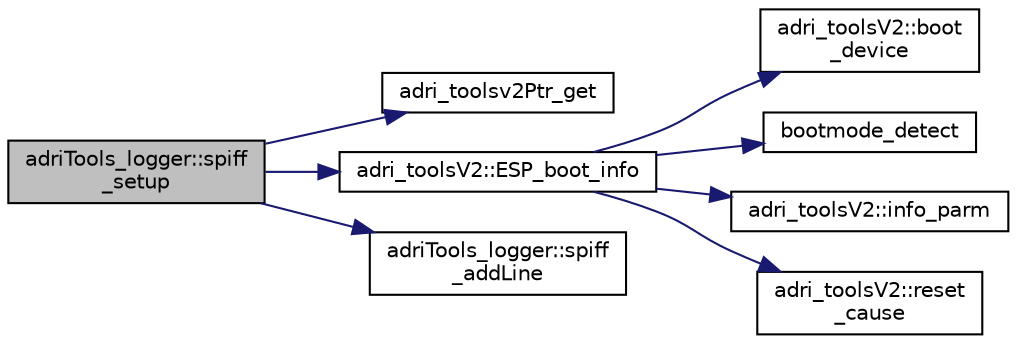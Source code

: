 digraph "adriTools_logger::spiff_setup"
{
 // LATEX_PDF_SIZE
  edge [fontname="Helvetica",fontsize="10",labelfontname="Helvetica",labelfontsize="10"];
  node [fontname="Helvetica",fontsize="10",shape=record];
  rankdir="LR";
  Node1 [label="adriTools_logger::spiff\l_setup",height=0.2,width=0.4,color="black", fillcolor="grey75", style="filled", fontcolor="black",tooltip="initialize le fichier log"];
  Node1 -> Node2 [color="midnightblue",fontsize="10",style="solid",fontname="Helvetica"];
  Node2 [label="adri_toolsv2Ptr_get",height=0.2,width=0.4,color="black", fillcolor="white", style="filled",URL="$core_8cpp.html#a2b69a357d9a2272f5e1839ab22a1b27d",tooltip=" "];
  Node1 -> Node3 [color="midnightblue",fontsize="10",style="solid",fontname="Helvetica"];
  Node3 [label="adri_toolsV2::ESP_boot_info",height=0.2,width=0.4,color="black", fillcolor="white", style="filled",URL="$classadri__tools_v2.html#a41be71f5e6a3fa986920b81ea0b840b4",tooltip=" "];
  Node3 -> Node4 [color="midnightblue",fontsize="10",style="solid",fontname="Helvetica"];
  Node4 [label="adri_toolsV2::boot\l_device",height=0.2,width=0.4,color="black", fillcolor="white", style="filled",URL="$classadri__tools_v2.html#a6d235996e503bdc8584edc3c0292cdb8",tooltip=" "];
  Node3 -> Node5 [color="midnightblue",fontsize="10",style="solid",fontname="Helvetica"];
  Node5 [label="bootmode_detect",height=0.2,width=0.4,color="black", fillcolor="white", style="filled",URL="$core_8cpp.html#a73580b8103bfc5fbe8e0d35b90e9a4de",tooltip=" "];
  Node3 -> Node6 [color="midnightblue",fontsize="10",style="solid",fontname="Helvetica"];
  Node6 [label="adri_toolsV2::info_parm",height=0.2,width=0.4,color="black", fillcolor="white", style="filled",URL="$classadri__tools_v2.html#a9e5571ca7c5450da7bfc8a1e9c656119",tooltip=" "];
  Node3 -> Node7 [color="midnightblue",fontsize="10",style="solid",fontname="Helvetica"];
  Node7 [label="adri_toolsV2::reset\l_cause",height=0.2,width=0.4,color="black", fillcolor="white", style="filled",URL="$classadri__tools_v2.html#a840bdefab4b7ae7f9b725dbb49b66641",tooltip=" "];
  Node1 -> Node8 [color="midnightblue",fontsize="10",style="solid",fontname="Helvetica"];
  Node8 [label="adriTools_logger::spiff\l_addLine",height=0.2,width=0.4,color="black", fillcolor="white", style="filled",URL="$classadri_tools__logger.html#a7e4c0281b1bfd0e595ac1016450d15ca",tooltip="ajoute un ligne au fichier log"];
}
